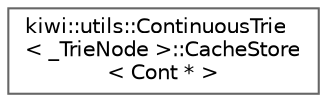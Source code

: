 digraph "Graphical Class Hierarchy"
{
 // LATEX_PDF_SIZE
  bgcolor="transparent";
  edge [fontname=Helvetica,fontsize=10,labelfontname=Helvetica,labelfontsize=10];
  node [fontname=Helvetica,fontsize=10,shape=box,height=0.2,width=0.4];
  rankdir="LR";
  Node0 [id="Node000000",label="kiwi::utils::ContinuousTrie\l\< _TrieNode \>::CacheStore\l\< Cont * \>",height=0.2,width=0.4,color="grey40", fillcolor="white", style="filled",URL="$structkiwi_1_1utils_1_1ContinuousTrie_1_1CacheStore_3_01Cont_01_5_01_4.html",tooltip=" "];
}
